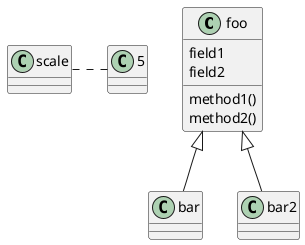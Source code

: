 {
  "sha1": "2qb07donzfnjgit1mi4prkldugaczdd",
  "insertion": {
    "when": "2024-05-30T20:48:20.070Z",
    "user": "plantuml@gmail.com"
  }
}
@startuml
class foo {
 field1
 field2
 method1()
 method2()
}
class bar
foo <|-- bar
class bar2
foo <|-- bar2

scale .5
@enduml
